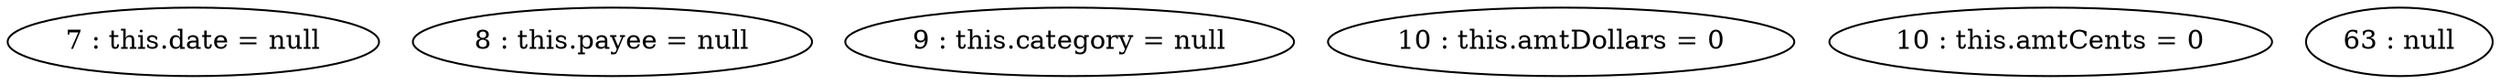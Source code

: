 digraph G {
"7 : this.date = null"
"8 : this.payee = null"
"9 : this.category = null"
"10 : this.amtDollars = 0"
"10 : this.amtCents = 0"
"63 : null"
}